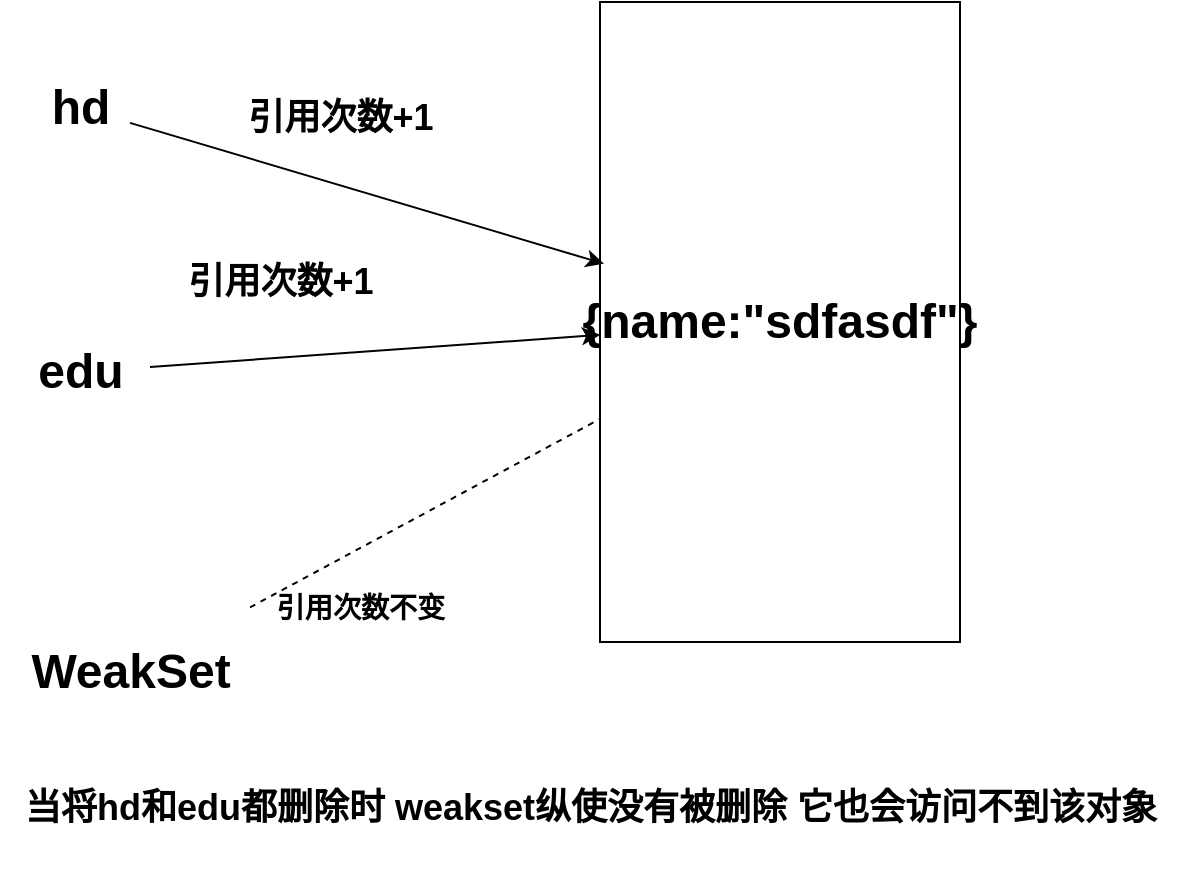 <mxfile>
    <diagram id="VNvR8ZFh1Kd1cGpZVJpH" name="第 1 页">
        <mxGraphModel dx="576" dy="757" grid="1" gridSize="10" guides="1" tooltips="1" connect="1" arrows="1" fold="1" page="1" pageScale="1" pageWidth="827" pageHeight="1169" math="0" shadow="0">
            <root>
                <mxCell id="0"/>
                <mxCell id="1" parent="0"/>
                <mxCell id="2" value="&lt;h1&gt;{name:&quot;sdfasdf&quot;}&lt;/h1&gt;" style="whiteSpace=wrap;html=1;" vertex="1" parent="1">
                    <mxGeometry x="610" y="90" width="180" height="320" as="geometry"/>
                </mxCell>
                <mxCell id="7" value="" style="edgeStyle=none;html=1;entryX=0.011;entryY=0.409;entryDx=0;entryDy=0;entryPerimeter=0;" edge="1" parent="1" source="3" target="2">
                    <mxGeometry relative="1" as="geometry">
                        <mxPoint x="420" y="143" as="targetPoint"/>
                    </mxGeometry>
                </mxCell>
                <mxCell id="3" value="&lt;h1&gt;hd&lt;/h1&gt;" style="text;html=1;align=center;verticalAlign=middle;resizable=0;points=[];autosize=1;strokeColor=none;fillColor=none;" vertex="1" parent="1">
                    <mxGeometry x="325" y="108" width="50" height="70" as="geometry"/>
                </mxCell>
                <mxCell id="9" value="" style="edgeStyle=none;html=1;" edge="1" parent="1" source="4" target="2">
                    <mxGeometry relative="1" as="geometry">
                        <mxPoint x="465" y="213" as="targetPoint"/>
                    </mxGeometry>
                </mxCell>
                <mxCell id="4" value="&lt;h1&gt;edu&lt;/h1&gt;" style="text;html=1;align=center;verticalAlign=middle;resizable=0;points=[];autosize=1;strokeColor=none;fillColor=none;" vertex="1" parent="1">
                    <mxGeometry x="315" y="240" width="70" height="70" as="geometry"/>
                </mxCell>
                <mxCell id="5" value="&lt;h1&gt;WeakSet&lt;/h1&gt;" style="text;html=1;align=center;verticalAlign=middle;resizable=0;points=[];autosize=1;strokeColor=none;fillColor=none;" vertex="1" parent="1">
                    <mxGeometry x="315" y="390" width="120" height="70" as="geometry"/>
                </mxCell>
                <mxCell id="10" value="&lt;h2&gt;当将hd和edu都删除时 weakset纵使没有被删除 它也会访问不到该对象&lt;/h2&gt;" style="text;html=1;align=center;verticalAlign=middle;resizable=0;points=[];autosize=1;strokeColor=none;fillColor=none;" vertex="1" parent="1">
                    <mxGeometry x="310" y="463" width="590" height="60" as="geometry"/>
                </mxCell>
                <mxCell id="11" value="" style="endArrow=none;dashed=1;html=1;" edge="1" parent="1" source="5" target="2">
                    <mxGeometry width="50" height="50" relative="1" as="geometry">
                        <mxPoint x="510" y="410" as="sourcePoint"/>
                        <mxPoint x="560" y="360" as="targetPoint"/>
                        <Array as="points"/>
                    </mxGeometry>
                </mxCell>
                <mxCell id="12" value="&lt;h2&gt;引用次数+1&lt;/h2&gt;" style="text;html=1;align=center;verticalAlign=middle;resizable=0;points=[];autosize=1;strokeColor=none;fillColor=none;" vertex="1" parent="1">
                    <mxGeometry x="420" y="118" width="120" height="60" as="geometry"/>
                </mxCell>
                <mxCell id="13" value="&lt;h2&gt;引用次数+1&lt;/h2&gt;" style="text;html=1;align=center;verticalAlign=middle;resizable=0;points=[];autosize=1;strokeColor=none;fillColor=none;" vertex="1" parent="1">
                    <mxGeometry x="390" y="200" width="120" height="60" as="geometry"/>
                </mxCell>
                <mxCell id="15" value="&lt;h3&gt;引用次数不变&lt;/h3&gt;" style="text;html=1;align=center;verticalAlign=middle;resizable=0;points=[];autosize=1;strokeColor=none;fillColor=none;" vertex="1" parent="1">
                    <mxGeometry x="435" y="363" width="110" height="60" as="geometry"/>
                </mxCell>
            </root>
        </mxGraphModel>
    </diagram>
</mxfile>